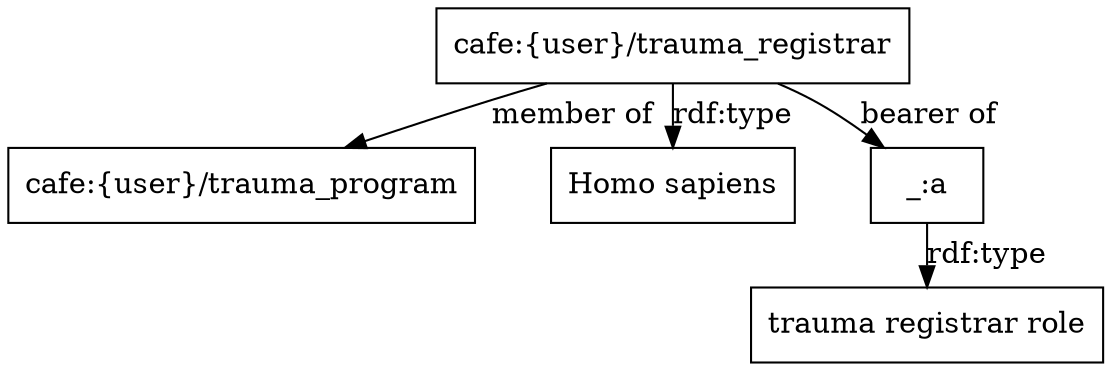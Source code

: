 digraph g { node [shape=rectangle];
graph [splines=true, nodesep=.5, ranksep=0, overlap=false];
"cafe:{user}/trauma_registrar" -> "cafe:{user}/trauma_program" [label="member of"]
"cafe:{user}/trauma_registrar" -> "Homo sapiens" [label="rdf:type"]
"cafe:{user}/trauma_registrar" -> "_:a" [label="bearer of"]
"_:a" -> "trauma registrar role" [label="rdf:type"]
}